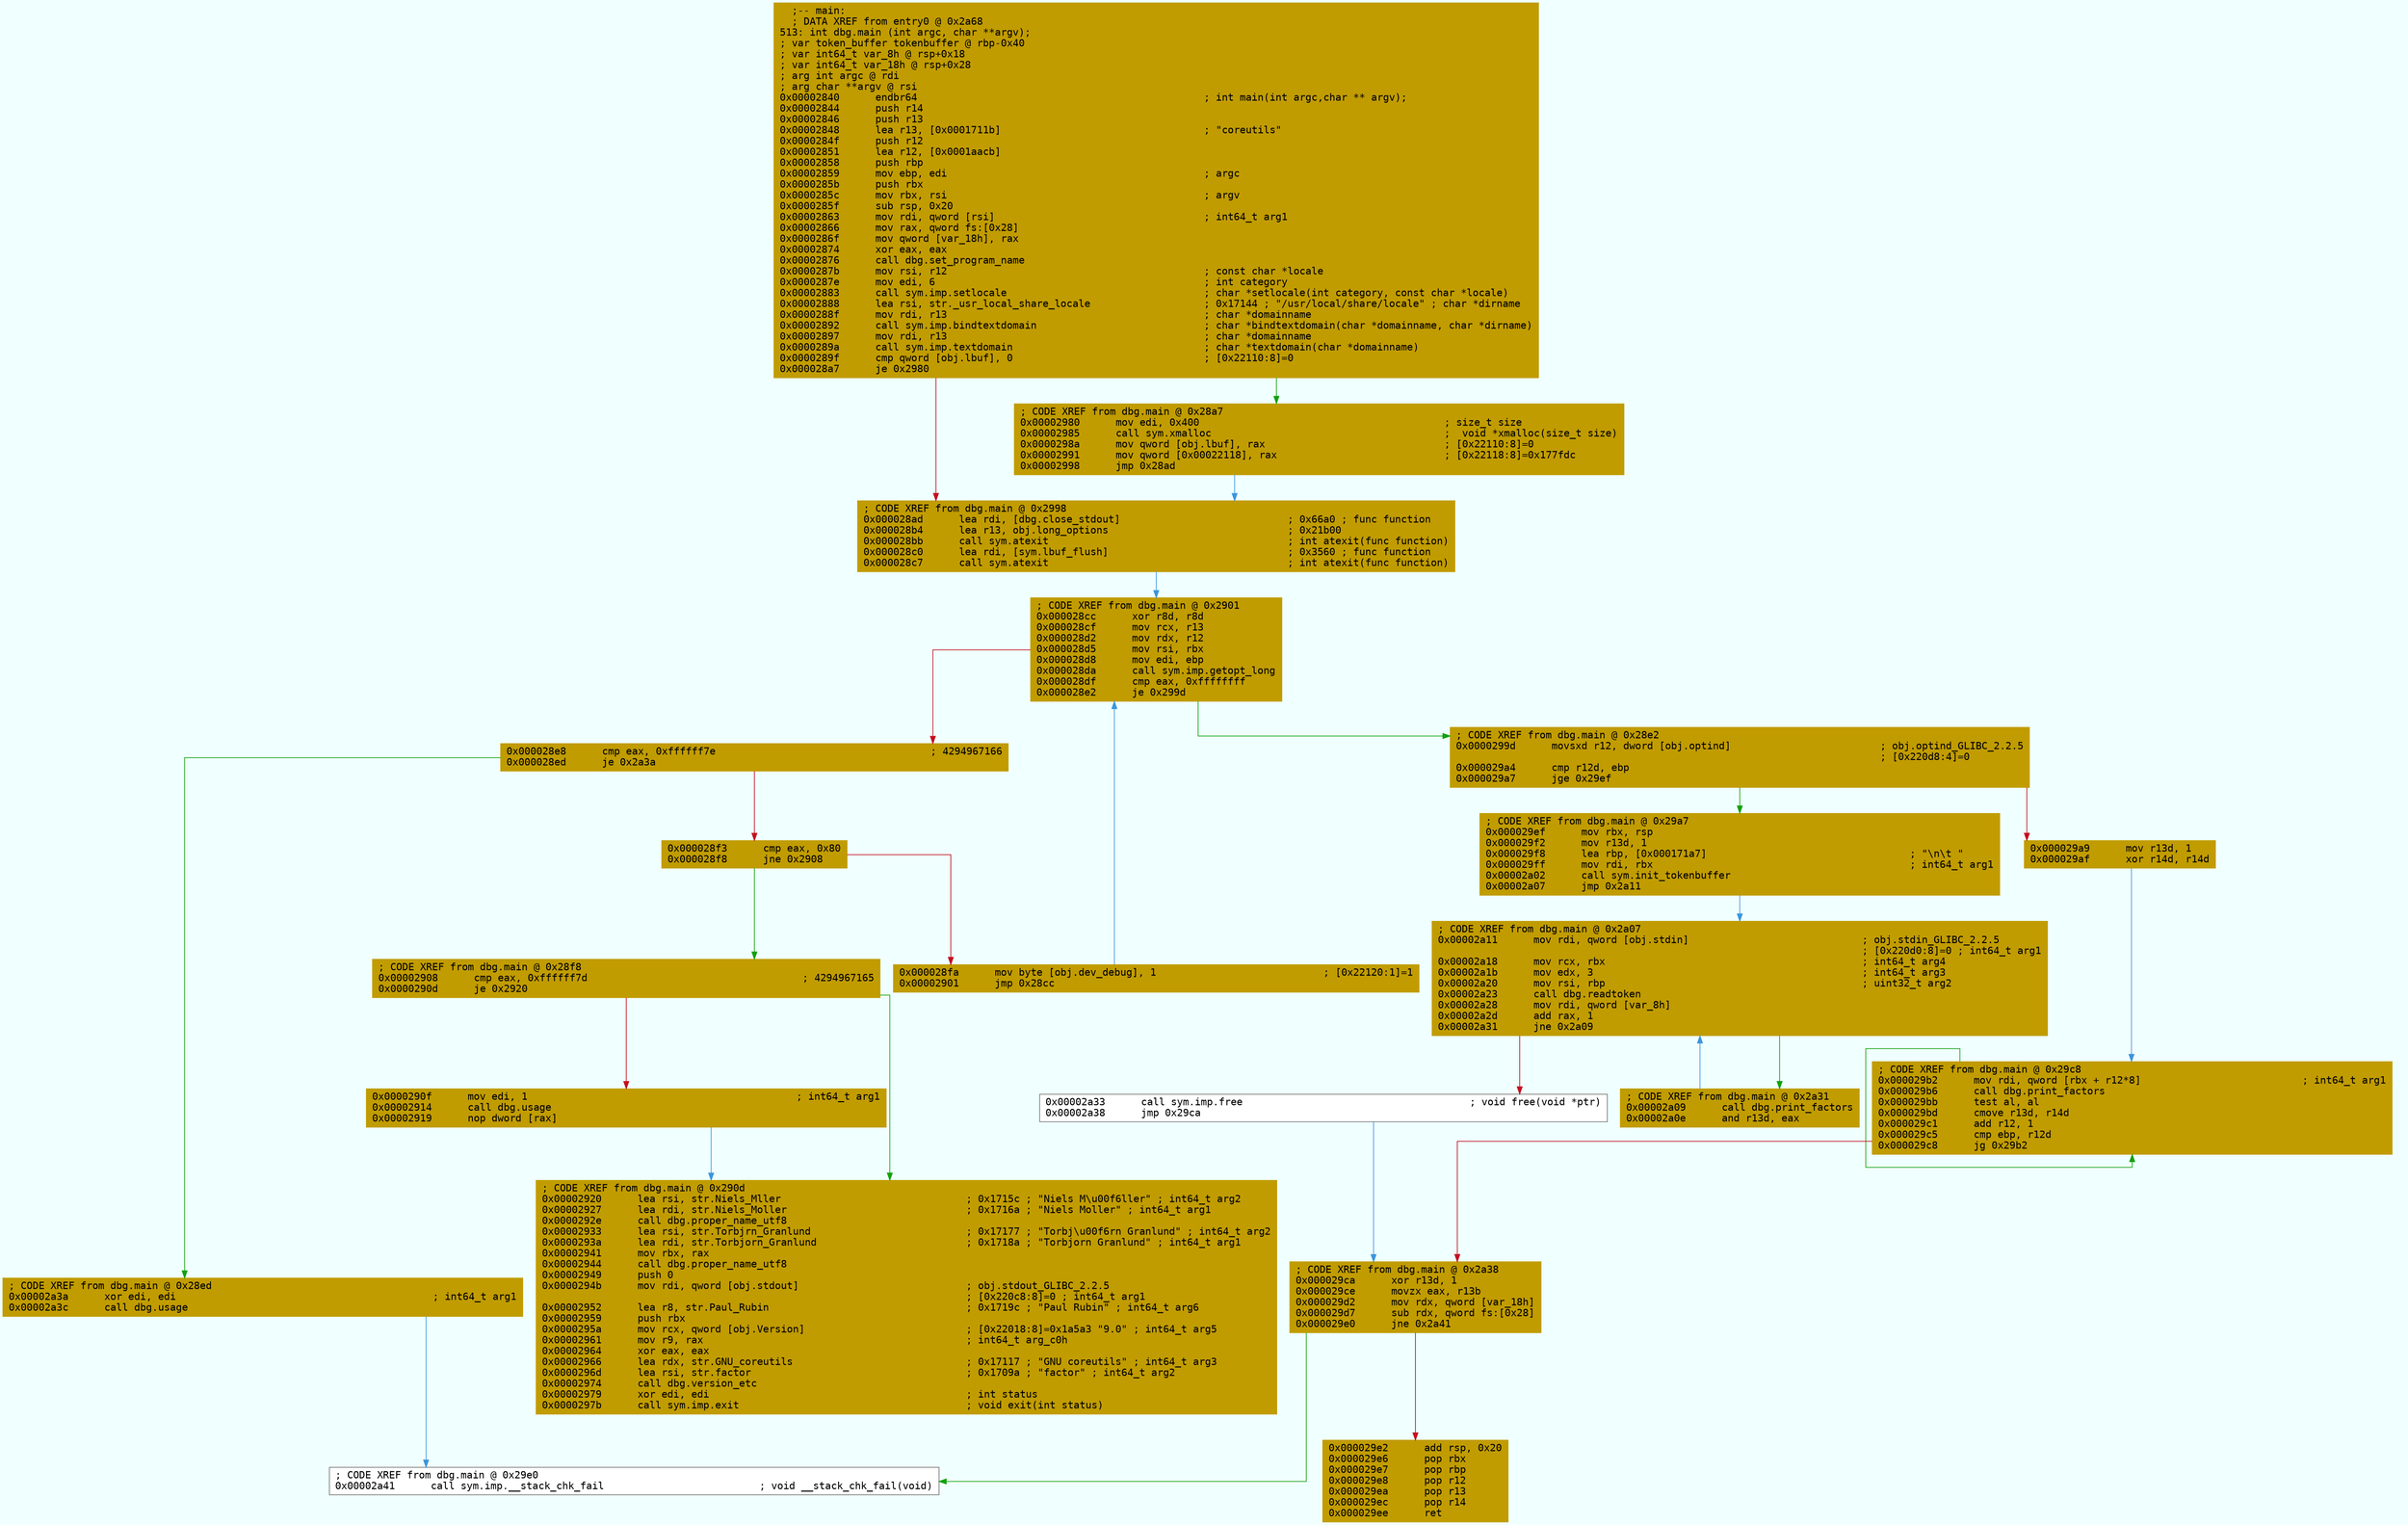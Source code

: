 digraph code {
	graph [bgcolor=azure fontsize=8 fontname="Courier" splines="ortho"];
	node [fillcolor=gray style=filled shape=box];
	edge [arrowhead="normal"];
	"0x00002840" [URL="dbg.main/0x00002840", fillcolor="#c19c00",color="#c19c00", fontname="Courier",label="  ;-- main:\l  ; DATA XREF from entry0 @ 0x2a68\l513: int dbg.main (int argc, char **argv);\l; var token_buffer tokenbuffer @ rbp-0x40\l; var int64_t var_8h @ rsp+0x18\l; var int64_t var_18h @ rsp+0x28\l; arg int argc @ rdi\l; arg char **argv @ rsi\l0x00002840      endbr64                                                ; int main(int argc,char ** argv);\l0x00002844      push r14\l0x00002846      push r13\l0x00002848      lea r13, [0x0001711b]                                  ; \"coreutils\"\l0x0000284f      push r12\l0x00002851      lea r12, [0x0001aacb]\l0x00002858      push rbp\l0x00002859      mov ebp, edi                                           ; argc\l0x0000285b      push rbx\l0x0000285c      mov rbx, rsi                                           ; argv\l0x0000285f      sub rsp, 0x20\l0x00002863      mov rdi, qword [rsi]                                   ; int64_t arg1\l0x00002866      mov rax, qword fs:[0x28]\l0x0000286f      mov qword [var_18h], rax\l0x00002874      xor eax, eax\l0x00002876      call dbg.set_program_name\l0x0000287b      mov rsi, r12                                           ; const char *locale\l0x0000287e      mov edi, 6                                             ; int category\l0x00002883      call sym.imp.setlocale                                 ; char *setlocale(int category, const char *locale)\l0x00002888      lea rsi, str._usr_local_share_locale                   ; 0x17144 ; \"/usr/local/share/locale\" ; char *dirname\l0x0000288f      mov rdi, r13                                           ; char *domainname\l0x00002892      call sym.imp.bindtextdomain                            ; char *bindtextdomain(char *domainname, char *dirname)\l0x00002897      mov rdi, r13                                           ; char *domainname\l0x0000289a      call sym.imp.textdomain                                ; char *textdomain(char *domainname)\l0x0000289f      cmp qword [obj.lbuf], 0                                ; [0x22110:8]=0\l0x000028a7      je 0x2980\l"]
	"0x000028ad" [URL="dbg.main/0x000028ad", fillcolor="#c19c00",color="#c19c00", fontname="Courier",label="; CODE XREF from dbg.main @ 0x2998\l0x000028ad      lea rdi, [dbg.close_stdout]                            ; 0x66a0 ; func function\l0x000028b4      lea r13, obj.long_options                              ; 0x21b00\l0x000028bb      call sym.atexit                                        ; int atexit(func function)\l0x000028c0      lea rdi, [sym.lbuf_flush]                              ; 0x3560 ; func function\l0x000028c7      call sym.atexit                                        ; int atexit(func function)\l"]
	"0x000028cc" [URL="dbg.main/0x000028cc", fillcolor="#c19c00",color="#c19c00", fontname="Courier",label="; CODE XREF from dbg.main @ 0x2901\l0x000028cc      xor r8d, r8d\l0x000028cf      mov rcx, r13\l0x000028d2      mov rdx, r12\l0x000028d5      mov rsi, rbx\l0x000028d8      mov edi, ebp\l0x000028da      call sym.imp.getopt_long\l0x000028df      cmp eax, 0xffffffff\l0x000028e2      je 0x299d\l"]
	"0x000028e8" [URL="dbg.main/0x000028e8", fillcolor="#c19c00",color="#c19c00", fontname="Courier",label="0x000028e8      cmp eax, 0xffffff7e                                    ; 4294967166\l0x000028ed      je 0x2a3a\l"]
	"0x000028f3" [URL="dbg.main/0x000028f3", fillcolor="#c19c00",color="#c19c00", fontname="Courier",label="0x000028f3      cmp eax, 0x80\l0x000028f8      jne 0x2908\l"]
	"0x000028fa" [URL="dbg.main/0x000028fa", fillcolor="#c19c00",color="#c19c00", fontname="Courier",label="0x000028fa      mov byte [obj.dev_debug], 1                            ; [0x22120:1]=1\l0x00002901      jmp 0x28cc\l"]
	"0x00002908" [URL="dbg.main/0x00002908", fillcolor="#c19c00",color="#c19c00", fontname="Courier",label="; CODE XREF from dbg.main @ 0x28f8\l0x00002908      cmp eax, 0xffffff7d                                    ; 4294967165\l0x0000290d      je 0x2920\l"]
	"0x0000290f" [URL="dbg.main/0x0000290f", fillcolor="#c19c00",color="#c19c00", fontname="Courier",label="0x0000290f      mov edi, 1                                             ; int64_t arg1\l0x00002914      call dbg.usage\l0x00002919      nop dword [rax]\l"]
	"0x00002920" [URL="dbg.main/0x00002920", fillcolor="#c19c00",color="#c19c00", fontname="Courier",label="; CODE XREF from dbg.main @ 0x290d\l0x00002920      lea rsi, str.Niels_Mller                               ; 0x1715c ; \"Niels M\\u00f6ller\" ; int64_t arg2\l0x00002927      lea rdi, str.Niels_Moller                              ; 0x1716a ; \"Niels Moller\" ; int64_t arg1\l0x0000292e      call dbg.proper_name_utf8\l0x00002933      lea rsi, str.Torbjrn_Granlund                          ; 0x17177 ; \"Torbj\\u00f6rn Granlund\" ; int64_t arg2\l0x0000293a      lea rdi, str.Torbjorn_Granlund                         ; 0x1718a ; \"Torbjorn Granlund\" ; int64_t arg1\l0x00002941      mov rbx, rax\l0x00002944      call dbg.proper_name_utf8\l0x00002949      push 0\l0x0000294b      mov rdi, qword [obj.stdout]                            ; obj.stdout_GLIBC_2.2.5\l                                                                       ; [0x220c8:8]=0 ; int64_t arg1\l0x00002952      lea r8, str.Paul_Rubin                                 ; 0x1719c ; \"Paul Rubin\" ; int64_t arg6\l0x00002959      push rbx\l0x0000295a      mov rcx, qword [obj.Version]                           ; [0x22018:8]=0x1a5a3 \"9.0\" ; int64_t arg5\l0x00002961      mov r9, rax                                            ; int64_t arg_c0h\l0x00002964      xor eax, eax\l0x00002966      lea rdx, str.GNU_coreutils                             ; 0x17117 ; \"GNU coreutils\" ; int64_t arg3\l0x0000296d      lea rsi, str.factor                                    ; 0x1709a ; \"factor\" ; int64_t arg2\l0x00002974      call dbg.version_etc\l0x00002979      xor edi, edi                                           ; int status\l0x0000297b      call sym.imp.exit                                      ; void exit(int status)\l"]
	"0x00002980" [URL="dbg.main/0x00002980", fillcolor="#c19c00",color="#c19c00", fontname="Courier",label="; CODE XREF from dbg.main @ 0x28a7\l0x00002980      mov edi, 0x400                                         ; size_t size\l0x00002985      call sym.xmalloc                                       ;  void *xmalloc(size_t size)\l0x0000298a      mov qword [obj.lbuf], rax                              ; [0x22110:8]=0\l0x00002991      mov qword [0x00022118], rax                            ; [0x22118:8]=0x177fdc\l0x00002998      jmp 0x28ad\l"]
	"0x0000299d" [URL="dbg.main/0x0000299d", fillcolor="#c19c00",color="#c19c00", fontname="Courier",label="; CODE XREF from dbg.main @ 0x28e2\l0x0000299d      movsxd r12, dword [obj.optind]                         ; obj.optind_GLIBC_2.2.5\l                                                                       ; [0x220d8:4]=0\l0x000029a4      cmp r12d, ebp\l0x000029a7      jge 0x29ef\l"]
	"0x000029a9" [URL="dbg.main/0x000029a9", fillcolor="#c19c00",color="#c19c00", fontname="Courier",label="0x000029a9      mov r13d, 1\l0x000029af      xor r14d, r14d\l"]
	"0x000029b2" [URL="dbg.main/0x000029b2", fillcolor="#c19c00",color="#c19c00", fontname="Courier",label="; CODE XREF from dbg.main @ 0x29c8\l0x000029b2      mov rdi, qword [rbx + r12*8]                           ; int64_t arg1\l0x000029b6      call dbg.print_factors\l0x000029bb      test al, al\l0x000029bd      cmove r13d, r14d\l0x000029c1      add r12, 1\l0x000029c5      cmp ebp, r12d\l0x000029c8      jg 0x29b2\l"]
	"0x000029ca" [URL="dbg.main/0x000029ca", fillcolor="#c19c00",color="#c19c00", fontname="Courier",label="; CODE XREF from dbg.main @ 0x2a38\l0x000029ca      xor r13d, 1\l0x000029ce      movzx eax, r13b\l0x000029d2      mov rdx, qword [var_18h]\l0x000029d7      sub rdx, qword fs:[0x28]\l0x000029e0      jne 0x2a41\l"]
	"0x000029e2" [URL="dbg.main/0x000029e2", fillcolor="#c19c00",color="#c19c00", fontname="Courier",label="0x000029e2      add rsp, 0x20\l0x000029e6      pop rbx\l0x000029e7      pop rbp\l0x000029e8      pop r12\l0x000029ea      pop r13\l0x000029ec      pop r14\l0x000029ee      ret\l"]
	"0x000029ef" [URL="dbg.main/0x000029ef", fillcolor="#c19c00",color="#c19c00", fontname="Courier",label="; CODE XREF from dbg.main @ 0x29a7\l0x000029ef      mov rbx, rsp\l0x000029f2      mov r13d, 1\l0x000029f8      lea rbp, [0x000171a7]                                  ; \"\\n\\t \"\l0x000029ff      mov rdi, rbx                                           ; int64_t arg1\l0x00002a02      call sym.init_tokenbuffer\l0x00002a07      jmp 0x2a11\l"]
	"0x00002a09" [URL="dbg.main/0x00002a09", fillcolor="#c19c00",color="#c19c00", fontname="Courier",label="; CODE XREF from dbg.main @ 0x2a31\l0x00002a09      call dbg.print_factors\l0x00002a0e      and r13d, eax\l"]
	"0x00002a11" [URL="dbg.main/0x00002a11", fillcolor="#c19c00",color="#c19c00", fontname="Courier",label="; CODE XREF from dbg.main @ 0x2a07\l0x00002a11      mov rdi, qword [obj.stdin]                             ; obj.stdin_GLIBC_2.2.5\l                                                                       ; [0x220d0:8]=0 ; int64_t arg1\l0x00002a18      mov rcx, rbx                                           ; int64_t arg4\l0x00002a1b      mov edx, 3                                             ; int64_t arg3\l0x00002a20      mov rsi, rbp                                           ; uint32_t arg2\l0x00002a23      call dbg.readtoken\l0x00002a28      mov rdi, qword [var_8h]\l0x00002a2d      add rax, 1\l0x00002a31      jne 0x2a09\l"]
	"0x00002a33" [URL="dbg.main/0x00002a33", fillcolor="white",color="#767676", fontname="Courier",label="0x00002a33      call sym.imp.free                                      ; void free(void *ptr)\l0x00002a38      jmp 0x29ca\l"]
	"0x00002a3a" [URL="dbg.main/0x00002a3a", fillcolor="#c19c00",color="#c19c00", fontname="Courier",label="; CODE XREF from dbg.main @ 0x28ed\l0x00002a3a      xor edi, edi                                           ; int64_t arg1\l0x00002a3c      call dbg.usage\l"]
	"0x00002a41" [URL="dbg.main/0x00002a41", fillcolor="white",color="#767676", fontname="Courier",label="; CODE XREF from dbg.main @ 0x29e0\l0x00002a41      call sym.imp.__stack_chk_fail                          ; void __stack_chk_fail(void)\l"]
        "0x00002840" -> "0x00002980" [color="#13a10e"];
        "0x00002840" -> "0x000028ad" [color="#c50f1f"];
        "0x000028ad" -> "0x000028cc" [color="#3a96dd"];
        "0x000028cc" -> "0x0000299d" [color="#13a10e"];
        "0x000028cc" -> "0x000028e8" [color="#c50f1f"];
        "0x000028e8" -> "0x00002a3a" [color="#13a10e"];
        "0x000028e8" -> "0x000028f3" [color="#c50f1f"];
        "0x000028f3" -> "0x00002908" [color="#13a10e"];
        "0x000028f3" -> "0x000028fa" [color="#c50f1f"];
        "0x000028fa" -> "0x000028cc" [color="#3a96dd"];
        "0x00002908" -> "0x00002920" [color="#13a10e"];
        "0x00002908" -> "0x0000290f" [color="#c50f1f"];
        "0x0000290f" -> "0x00002920" [color="#3a96dd"];
        "0x00002980" -> "0x000028ad" [color="#3a96dd"];
        "0x0000299d" -> "0x000029ef" [color="#13a10e"];
        "0x0000299d" -> "0x000029a9" [color="#c50f1f"];
        "0x000029a9" -> "0x000029b2" [color="#3a96dd"];
        "0x000029b2" -> "0x000029b2" [color="#13a10e"];
        "0x000029b2" -> "0x000029ca" [color="#c50f1f"];
        "0x000029ca" -> "0x00002a41" [color="#13a10e"];
        "0x000029ca" -> "0x000029e2" [color="#c50f1f"];
        "0x000029ef" -> "0x00002a11" [color="#3a96dd"];
        "0x00002a09" -> "0x00002a11" [color="#3a96dd"];
        "0x00002a11" -> "0x00002a09" [color="#13a10e"];
        "0x00002a11" -> "0x00002a33" [color="#c50f1f"];
        "0x00002a33" -> "0x000029ca" [color="#3a96dd"];
        "0x00002a3a" -> "0x00002a41" [color="#3a96dd"];
}
